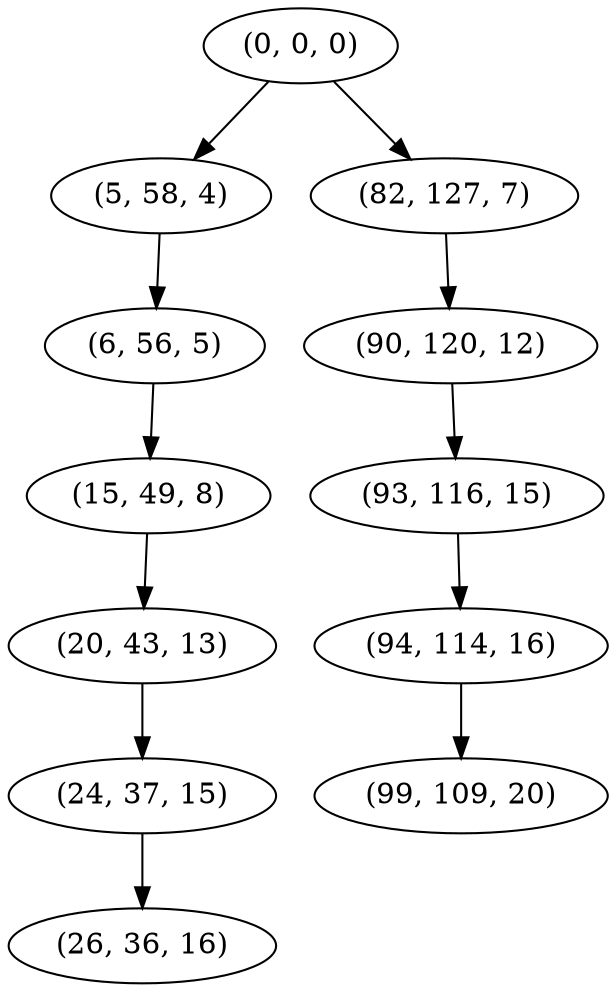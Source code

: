 digraph tree {
    "(0, 0, 0)";
    "(5, 58, 4)";
    "(6, 56, 5)";
    "(15, 49, 8)";
    "(20, 43, 13)";
    "(24, 37, 15)";
    "(26, 36, 16)";
    "(82, 127, 7)";
    "(90, 120, 12)";
    "(93, 116, 15)";
    "(94, 114, 16)";
    "(99, 109, 20)";
    "(0, 0, 0)" -> "(5, 58, 4)";
    "(0, 0, 0)" -> "(82, 127, 7)";
    "(5, 58, 4)" -> "(6, 56, 5)";
    "(6, 56, 5)" -> "(15, 49, 8)";
    "(15, 49, 8)" -> "(20, 43, 13)";
    "(20, 43, 13)" -> "(24, 37, 15)";
    "(24, 37, 15)" -> "(26, 36, 16)";
    "(82, 127, 7)" -> "(90, 120, 12)";
    "(90, 120, 12)" -> "(93, 116, 15)";
    "(93, 116, 15)" -> "(94, 114, 16)";
    "(94, 114, 16)" -> "(99, 109, 20)";
}

